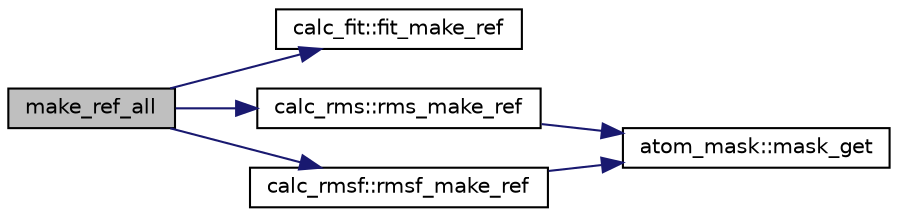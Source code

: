 digraph "make_ref_all"
{
  edge [fontname="Helvetica",fontsize="10",labelfontname="Helvetica",labelfontsize="10"];
  node [fontname="Helvetica",fontsize="10",shape=record];
  rankdir="LR";
  Node1 [label="make_ref_all",height=0.2,width=0.4,color="black", fillcolor="grey75", style="filled" fontcolor="black"];
  Node1 -> Node2 [color="midnightblue",fontsize="10",style="solid",fontname="Helvetica"];
  Node2 [label="calc_fit::fit_make_ref",height=0.2,width=0.4,color="black", fillcolor="white", style="filled",URL="$classcalc__fit.html#a912b97a094e4dc8e23a38269dbd4f0dc"];
  Node1 -> Node3 [color="midnightblue",fontsize="10",style="solid",fontname="Helvetica"];
  Node3 [label="calc_rms::rms_make_ref",height=0.2,width=0.4,color="black", fillcolor="white", style="filled",URL="$classcalc__rms.html#aa7448d6c01ae57e401ff6ca9cd4cceda"];
  Node3 -> Node4 [color="midnightblue",fontsize="10",style="solid",fontname="Helvetica"];
  Node4 [label="atom_mask::mask_get",height=0.2,width=0.4,color="black", fillcolor="white", style="filled",URL="$classatom__mask.html#a9fb5742f563c05202fb3ac7175f80196"];
  Node1 -> Node5 [color="midnightblue",fontsize="10",style="solid",fontname="Helvetica"];
  Node5 [label="calc_rmsf::rmsf_make_ref",height=0.2,width=0.4,color="black", fillcolor="white", style="filled",URL="$classcalc__rmsf.html#acc914c615c8477f9d4ef1aefce32593b"];
  Node5 -> Node4 [color="midnightblue",fontsize="10",style="solid",fontname="Helvetica"];
}
